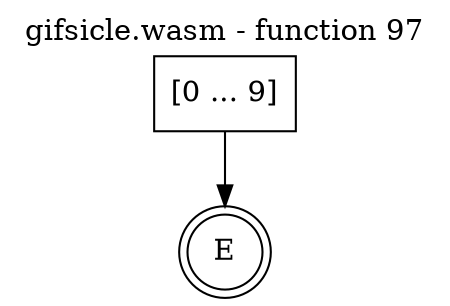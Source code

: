 digraph finite_state_machine {
    label = "gifsicle.wasm - function 97"
    labelloc =  t
    labelfontsize = 16
    labelfontcolor = black
    labelfontname = "Helvetica"
    node [shape = doublecircle]; E ;
    node [shape = box];
    node [shape=box, color=black, style=solid] 0[label="[0 ... 9]"]
    0 -> E;
}
